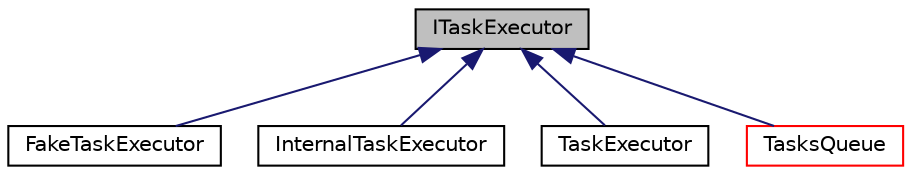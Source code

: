 digraph "ITaskExecutor"
{
 // LATEX_PDF_SIZE
  edge [fontname="Helvetica",fontsize="10",labelfontname="Helvetica",labelfontsize="10"];
  node [fontname="Helvetica",fontsize="10",shape=record];
  Node1 [label="ITaskExecutor",height=0.2,width=0.4,color="black", fillcolor="grey75", style="filled", fontcolor="black",tooltip=" "];
  Node1 -> Node2 [dir="back",color="midnightblue",fontsize="10",style="solid",fontname="Helvetica"];
  Node2 [label="FakeTaskExecutor",height=0.2,width=0.4,color="black", fillcolor="white", style="filled",URL="$class_fake_task_executor.html",tooltip=" "];
  Node1 -> Node3 [dir="back",color="midnightblue",fontsize="10",style="solid",fontname="Helvetica"];
  Node3 [label="InternalTaskExecutor",height=0.2,width=0.4,color="black", fillcolor="white", style="filled",URL="$struct_internal_task_executor.html",tooltip=" "];
  Node1 -> Node4 [dir="back",color="midnightblue",fontsize="10",style="solid",fontname="Helvetica"];
  Node4 [label="TaskExecutor",height=0.2,width=0.4,color="black", fillcolor="white", style="filled",URL="$struct_task_executor.html",tooltip=" "];
  Node1 -> Node5 [dir="back",color="midnightblue",fontsize="10",style="solid",fontname="Helvetica"];
  Node5 [label="TasksQueue",height=0.2,width=0.4,color="red", fillcolor="white", style="filled",URL="$class_tasks_queue.html",tooltip="A subqueue for ITaskExecutor."];
}
